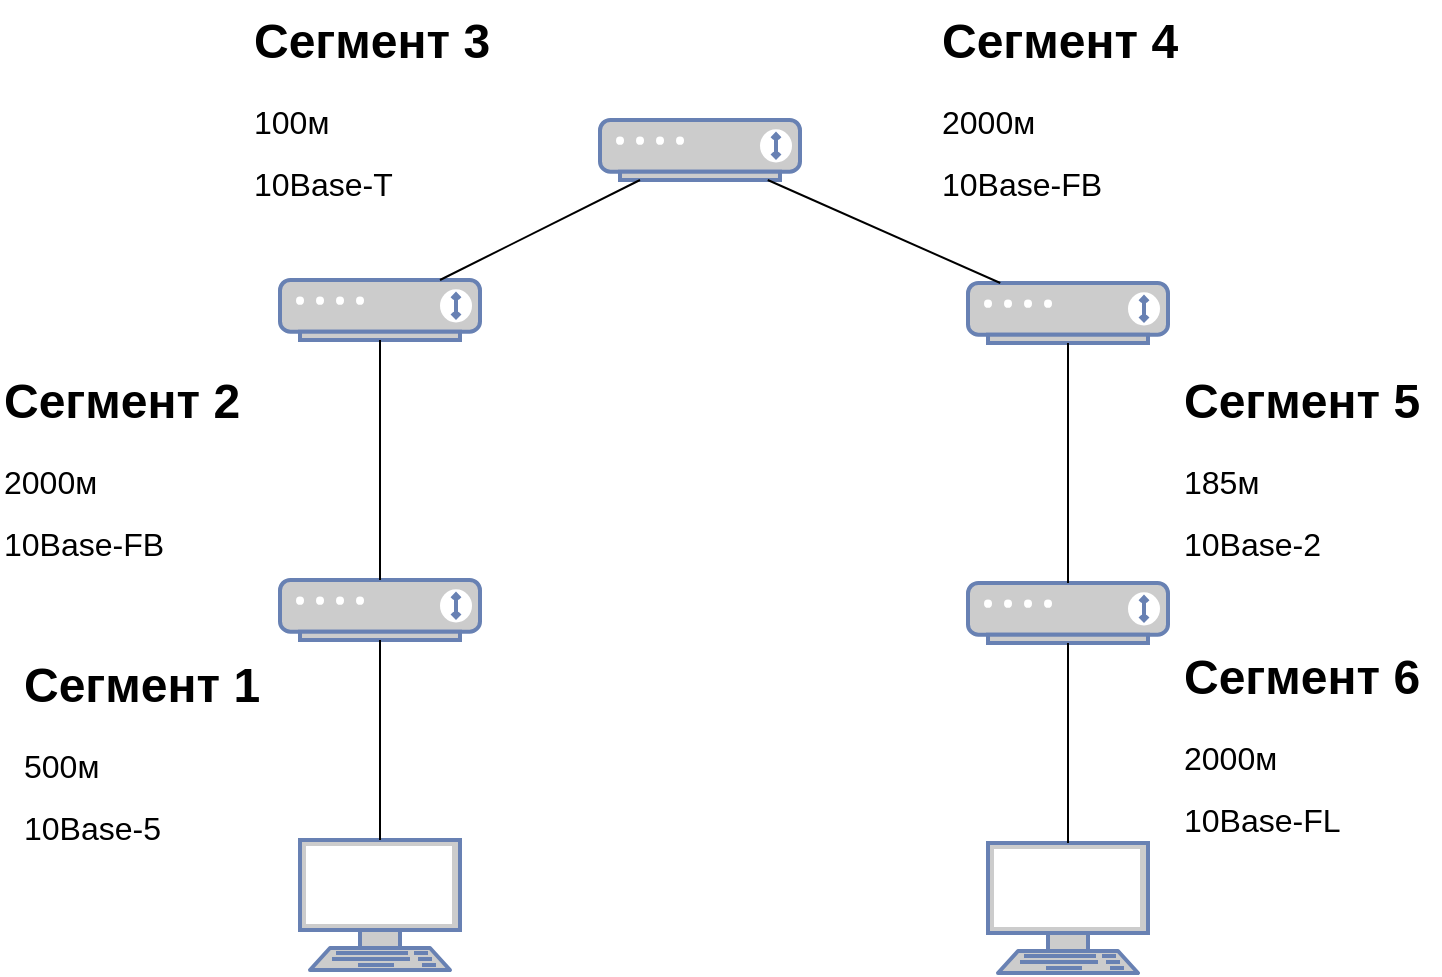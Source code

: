 <mxfile version="24.7.17" pages="3">
  <diagram id="4_qM17bUobcCjn5Uw-wH" name="1_1">
    <mxGraphModel dx="1050" dy="1823" grid="1" gridSize="10" guides="1" tooltips="1" connect="1" arrows="1" fold="1" page="1" pageScale="1" pageWidth="827" pageHeight="1169" math="0" shadow="0">
      <root>
        <mxCell id="0" />
        <mxCell id="1" parent="0" />
        <mxCell id="6JkHiXTs_nG9bjC8GOmk-1" value="" style="fontColor=#0066CC;verticalAlign=top;verticalLabelPosition=bottom;labelPosition=center;align=center;html=1;outlineConnect=0;fillColor=#CCCCCC;strokeColor=#6881B3;gradientColor=none;gradientDirection=north;strokeWidth=2;shape=mxgraph.networks.terminal;" vertex="1" parent="1">
          <mxGeometry x="190" y="-720" width="80" height="65" as="geometry" />
        </mxCell>
        <mxCell id="6JkHiXTs_nG9bjC8GOmk-2" value="" style="fontColor=#0066CC;verticalAlign=top;verticalLabelPosition=bottom;labelPosition=center;align=center;html=1;outlineConnect=0;fillColor=#CCCCCC;strokeColor=#6881B3;gradientColor=none;gradientDirection=north;strokeWidth=2;shape=mxgraph.networks.modem;" vertex="1" parent="1">
          <mxGeometry x="180" y="-850" width="100" height="30" as="geometry" />
        </mxCell>
        <mxCell id="6JkHiXTs_nG9bjC8GOmk-3" value="" style="fontColor=#0066CC;verticalAlign=top;verticalLabelPosition=bottom;labelPosition=center;align=center;html=1;outlineConnect=0;fillColor=#CCCCCC;strokeColor=#6881B3;gradientColor=none;gradientDirection=north;strokeWidth=2;shape=mxgraph.networks.modem;" vertex="1" parent="1">
          <mxGeometry x="180" y="-1000" width="100" height="30" as="geometry" />
        </mxCell>
        <mxCell id="6JkHiXTs_nG9bjC8GOmk-4" value="" style="fontColor=#0066CC;verticalAlign=top;verticalLabelPosition=bottom;labelPosition=center;align=center;html=1;outlineConnect=0;fillColor=#CCCCCC;strokeColor=#6881B3;gradientColor=none;gradientDirection=north;strokeWidth=2;shape=mxgraph.networks.terminal;" vertex="1" parent="1">
          <mxGeometry x="534" y="-718.5" width="80" height="65" as="geometry" />
        </mxCell>
        <mxCell id="6JkHiXTs_nG9bjC8GOmk-5" value="" style="fontColor=#0066CC;verticalAlign=top;verticalLabelPosition=bottom;labelPosition=center;align=center;html=1;outlineConnect=0;fillColor=#CCCCCC;strokeColor=#6881B3;gradientColor=none;gradientDirection=north;strokeWidth=2;shape=mxgraph.networks.modem;" vertex="1" parent="1">
          <mxGeometry x="524" y="-848.5" width="100" height="30" as="geometry" />
        </mxCell>
        <mxCell id="6JkHiXTs_nG9bjC8GOmk-6" value="" style="fontColor=#0066CC;verticalAlign=top;verticalLabelPosition=bottom;labelPosition=center;align=center;html=1;outlineConnect=0;fillColor=#CCCCCC;strokeColor=#6881B3;gradientColor=none;gradientDirection=north;strokeWidth=2;shape=mxgraph.networks.modem;" vertex="1" parent="1">
          <mxGeometry x="524" y="-998.5" width="100" height="30" as="geometry" />
        </mxCell>
        <mxCell id="6JkHiXTs_nG9bjC8GOmk-7" value="" style="fontColor=#0066CC;verticalAlign=top;verticalLabelPosition=bottom;labelPosition=center;align=center;html=1;outlineConnect=0;fillColor=#CCCCCC;strokeColor=#6881B3;gradientColor=none;gradientDirection=north;strokeWidth=2;shape=mxgraph.networks.modem;" vertex="1" parent="1">
          <mxGeometry x="340" y="-1080" width="100" height="30" as="geometry" />
        </mxCell>
        <mxCell id="6JkHiXTs_nG9bjC8GOmk-8" value="" style="endArrow=none;html=1;rounded=0;" edge="1" parent="1" source="6JkHiXTs_nG9bjC8GOmk-1" target="6JkHiXTs_nG9bjC8GOmk-2">
          <mxGeometry width="50" height="50" relative="1" as="geometry">
            <mxPoint x="530" y="-870" as="sourcePoint" />
            <mxPoint x="580" y="-920" as="targetPoint" />
          </mxGeometry>
        </mxCell>
        <mxCell id="6JkHiXTs_nG9bjC8GOmk-9" value="" style="endArrow=none;html=1;rounded=0;" edge="1" parent="1" source="6JkHiXTs_nG9bjC8GOmk-2" target="6JkHiXTs_nG9bjC8GOmk-3">
          <mxGeometry width="50" height="50" relative="1" as="geometry">
            <mxPoint x="260" y="-870" as="sourcePoint" />
            <mxPoint x="240" y="-950" as="targetPoint" />
          </mxGeometry>
        </mxCell>
        <mxCell id="6JkHiXTs_nG9bjC8GOmk-12" value="" style="endArrow=none;html=1;rounded=0;" edge="1" parent="1" source="6JkHiXTs_nG9bjC8GOmk-3" target="6JkHiXTs_nG9bjC8GOmk-7">
          <mxGeometry width="50" height="50" relative="1" as="geometry">
            <mxPoint x="230" y="-1020.711" as="sourcePoint" />
            <mxPoint x="230" y="-1070.711" as="targetPoint" />
          </mxGeometry>
        </mxCell>
        <mxCell id="6JkHiXTs_nG9bjC8GOmk-14" value="" style="endArrow=none;html=1;rounded=0;" edge="1" parent="1" source="6JkHiXTs_nG9bjC8GOmk-6" target="6JkHiXTs_nG9bjC8GOmk-7">
          <mxGeometry width="50" height="50" relative="1" as="geometry">
            <mxPoint x="574" y="-1019.211" as="sourcePoint" />
            <mxPoint x="574" y="-1069.211" as="targetPoint" />
          </mxGeometry>
        </mxCell>
        <mxCell id="6JkHiXTs_nG9bjC8GOmk-15" value="" style="endArrow=none;html=1;rounded=0;" edge="1" parent="1" source="6JkHiXTs_nG9bjC8GOmk-6" target="6JkHiXTs_nG9bjC8GOmk-5">
          <mxGeometry width="50" height="50" relative="1" as="geometry">
            <mxPoint x="574" y="-918.5" as="sourcePoint" />
            <mxPoint x="574" y="-897.789" as="targetPoint" />
          </mxGeometry>
        </mxCell>
        <mxCell id="6JkHiXTs_nG9bjC8GOmk-16" value="" style="endArrow=none;html=1;rounded=0;entryX=0.5;entryY=0;entryDx=0;entryDy=0;entryPerimeter=0;" edge="1" parent="1" source="6JkHiXTs_nG9bjC8GOmk-5" target="6JkHiXTs_nG9bjC8GOmk-4">
          <mxGeometry width="50" height="50" relative="1" as="geometry">
            <mxPoint x="574" y="-768.5" as="sourcePoint" />
            <mxPoint x="574" y="-747.789" as="targetPoint" />
          </mxGeometry>
        </mxCell>
        <mxCell id="6JkHiXTs_nG9bjC8GOmk-17" value="&lt;h1 style=&quot;margin-top: 0px;&quot;&gt;&lt;font style=&quot;font-size: 24px;&quot;&gt;Сегмент 1&lt;br&gt;&lt;/font&gt;&lt;/h1&gt;&lt;p&gt;&lt;font size=&quot;3&quot;&gt;500м&lt;/font&gt;&lt;/p&gt;&lt;p&gt;&lt;font size=&quot;3&quot;&gt;10Base-5&lt;br&gt;&lt;/font&gt;&lt;/p&gt;" style="text;html=1;whiteSpace=wrap;overflow=hidden;rounded=0;" vertex="1" parent="1">
          <mxGeometry x="50" y="-818.5" width="130" height="102" as="geometry" />
        </mxCell>
        <mxCell id="6JkHiXTs_nG9bjC8GOmk-18" value="&lt;h1 style=&quot;margin-top: 0px;&quot;&gt;&lt;font style=&quot;font-size: 24px;&quot;&gt;Сегмент 2&lt;br&gt;&lt;/font&gt;&lt;/h1&gt;&lt;p&gt;&lt;font size=&quot;3&quot;&gt;2000м&lt;/font&gt;&lt;/p&gt;&lt;p&gt;&lt;font size=&quot;3&quot;&gt;10Base-FB&lt;br&gt;&lt;/font&gt;&lt;/p&gt;" style="text;html=1;whiteSpace=wrap;overflow=hidden;rounded=0;" vertex="1" parent="1">
          <mxGeometry x="40" y="-960" width="130" height="102" as="geometry" />
        </mxCell>
        <mxCell id="6JkHiXTs_nG9bjC8GOmk-19" value="&lt;h1 style=&quot;margin-top: 0px;&quot;&gt;&lt;font style=&quot;font-size: 24px;&quot;&gt;Сегмент 3&lt;br&gt;&lt;/font&gt;&lt;/h1&gt;&lt;p&gt;&lt;font size=&quot;3&quot;&gt;100м&lt;/font&gt;&lt;/p&gt;&lt;p&gt;&lt;font size=&quot;3&quot;&gt;10Base-T&lt;br&gt;&lt;/font&gt;&lt;/p&gt;" style="text;html=1;whiteSpace=wrap;overflow=hidden;rounded=0;" vertex="1" parent="1">
          <mxGeometry x="165" y="-1140" width="130" height="102" as="geometry" />
        </mxCell>
        <mxCell id="6JkHiXTs_nG9bjC8GOmk-20" value="&lt;h1 style=&quot;margin-top: 0px;&quot;&gt;&lt;font style=&quot;font-size: 24px;&quot;&gt;Сегмент 4&lt;br&gt;&lt;/font&gt;&lt;/h1&gt;&lt;p&gt;&lt;font size=&quot;3&quot;&gt;2000м&lt;/font&gt;&lt;/p&gt;&lt;p&gt;&lt;font size=&quot;3&quot;&gt;10Base-FB&lt;br&gt;&lt;/font&gt;&lt;/p&gt;" style="text;html=1;whiteSpace=wrap;overflow=hidden;rounded=0;" vertex="1" parent="1">
          <mxGeometry x="509" y="-1140" width="130" height="102" as="geometry" />
        </mxCell>
        <mxCell id="6JkHiXTs_nG9bjC8GOmk-21" value="&lt;h1 style=&quot;margin-top: 0px;&quot;&gt;&lt;font style=&quot;font-size: 24px;&quot;&gt;Сегмент 5&lt;br&gt;&lt;/font&gt;&lt;/h1&gt;&lt;p&gt;&lt;font size=&quot;3&quot;&gt;185м&lt;/font&gt;&lt;/p&gt;&lt;p&gt;&lt;font size=&quot;3&quot;&gt;10Base-2&lt;br&gt;&lt;/font&gt;&lt;/p&gt;" style="text;html=1;whiteSpace=wrap;overflow=hidden;rounded=0;" vertex="1" parent="1">
          <mxGeometry x="630" y="-960" width="130" height="102" as="geometry" />
        </mxCell>
        <mxCell id="6JkHiXTs_nG9bjC8GOmk-22" value="&lt;h1 style=&quot;margin-top: 0px;&quot;&gt;&lt;font style=&quot;font-size: 24px;&quot;&gt;Сегмент 6&lt;br&gt;&lt;/font&gt;&lt;/h1&gt;&lt;p&gt;&lt;font size=&quot;3&quot;&gt;2000м&lt;/font&gt;&lt;/p&gt;&lt;p&gt;&lt;font size=&quot;3&quot;&gt;10Base-FL&lt;br&gt;&lt;/font&gt;&lt;/p&gt;" style="text;html=1;whiteSpace=wrap;overflow=hidden;rounded=0;" vertex="1" parent="1">
          <mxGeometry x="630" y="-822" width="130" height="102" as="geometry" />
        </mxCell>
      </root>
    </mxGraphModel>
  </diagram>
  <diagram name="1_2" id="k2XQTzBNQgiXqa1_bb5Q">
    <mxGraphModel dx="1050" dy="1823" grid="1" gridSize="10" guides="1" tooltips="1" connect="1" arrows="1" fold="1" page="1" pageScale="1" pageWidth="827" pageHeight="1169" math="0" shadow="0">
      <root>
        <mxCell id="fuzpcfoQdvur9mySEW6Z-0" />
        <mxCell id="fuzpcfoQdvur9mySEW6Z-1" parent="fuzpcfoQdvur9mySEW6Z-0" />
        <mxCell id="fuzpcfoQdvur9mySEW6Z-2" value="" style="fontColor=#0066CC;verticalAlign=top;verticalLabelPosition=bottom;labelPosition=center;align=center;html=1;outlineConnect=0;fillColor=#CCCCCC;strokeColor=#6881B3;gradientColor=none;gradientDirection=north;strokeWidth=2;shape=mxgraph.networks.terminal;" parent="fuzpcfoQdvur9mySEW6Z-1" vertex="1">
          <mxGeometry x="190" y="-720" width="80" height="65" as="geometry" />
        </mxCell>
        <mxCell id="fuzpcfoQdvur9mySEW6Z-3" value="" style="fontColor=#0066CC;verticalAlign=top;verticalLabelPosition=bottom;labelPosition=center;align=center;html=1;outlineConnect=0;fillColor=#CCCCCC;strokeColor=#6881B3;gradientColor=none;gradientDirection=north;strokeWidth=2;shape=mxgraph.networks.modem;" parent="fuzpcfoQdvur9mySEW6Z-1" vertex="1">
          <mxGeometry x="180" y="-850" width="100" height="30" as="geometry" />
        </mxCell>
        <mxCell id="fuzpcfoQdvur9mySEW6Z-4" value="" style="fontColor=#0066CC;verticalAlign=top;verticalLabelPosition=bottom;labelPosition=center;align=center;html=1;outlineConnect=0;fillColor=#CCCCCC;strokeColor=#6881B3;gradientColor=none;gradientDirection=north;strokeWidth=2;shape=mxgraph.networks.modem;" parent="fuzpcfoQdvur9mySEW6Z-1" vertex="1">
          <mxGeometry x="180" y="-1000" width="100" height="30" as="geometry" />
        </mxCell>
        <mxCell id="fuzpcfoQdvur9mySEW6Z-5" value="" style="fontColor=#0066CC;verticalAlign=top;verticalLabelPosition=bottom;labelPosition=center;align=center;html=1;outlineConnect=0;fillColor=#CCCCCC;strokeColor=#6881B3;gradientColor=none;gradientDirection=north;strokeWidth=2;shape=mxgraph.networks.terminal;" parent="fuzpcfoQdvur9mySEW6Z-1" vertex="1">
          <mxGeometry x="534" y="-718.5" width="80" height="65" as="geometry" />
        </mxCell>
        <mxCell id="fuzpcfoQdvur9mySEW6Z-6" value="" style="fontColor=#0066CC;verticalAlign=top;verticalLabelPosition=bottom;labelPosition=center;align=center;html=1;outlineConnect=0;fillColor=#CCCCCC;strokeColor=#6881B3;gradientColor=none;gradientDirection=north;strokeWidth=2;shape=mxgraph.networks.modem;" parent="fuzpcfoQdvur9mySEW6Z-1" vertex="1">
          <mxGeometry x="524" y="-848.5" width="100" height="30" as="geometry" />
        </mxCell>
        <mxCell id="fuzpcfoQdvur9mySEW6Z-7" value="" style="fontColor=#0066CC;verticalAlign=top;verticalLabelPosition=bottom;labelPosition=center;align=center;html=1;outlineConnect=0;fillColor=#CCCCCC;strokeColor=#6881B3;gradientColor=none;gradientDirection=north;strokeWidth=2;shape=mxgraph.networks.modem;" parent="fuzpcfoQdvur9mySEW6Z-1" vertex="1">
          <mxGeometry x="524" y="-998.5" width="100" height="30" as="geometry" />
        </mxCell>
        <mxCell id="fuzpcfoQdvur9mySEW6Z-8" value="" style="fontColor=#0066CC;verticalAlign=top;verticalLabelPosition=bottom;labelPosition=center;align=center;html=1;outlineConnect=0;fillColor=#CCCCCC;strokeColor=#6881B3;gradientColor=none;gradientDirection=north;strokeWidth=2;shape=mxgraph.networks.modem;" parent="fuzpcfoQdvur9mySEW6Z-1" vertex="1">
          <mxGeometry x="340" y="-1080" width="100" height="30" as="geometry" />
        </mxCell>
        <mxCell id="fuzpcfoQdvur9mySEW6Z-9" value="" style="endArrow=none;html=1;rounded=0;" parent="fuzpcfoQdvur9mySEW6Z-1" source="fuzpcfoQdvur9mySEW6Z-2" target="fuzpcfoQdvur9mySEW6Z-3" edge="1">
          <mxGeometry width="50" height="50" relative="1" as="geometry">
            <mxPoint x="530" y="-870" as="sourcePoint" />
            <mxPoint x="580" y="-920" as="targetPoint" />
          </mxGeometry>
        </mxCell>
        <mxCell id="fuzpcfoQdvur9mySEW6Z-10" value="" style="endArrow=none;html=1;rounded=0;" parent="fuzpcfoQdvur9mySEW6Z-1" source="fuzpcfoQdvur9mySEW6Z-3" target="fuzpcfoQdvur9mySEW6Z-4" edge="1">
          <mxGeometry width="50" height="50" relative="1" as="geometry">
            <mxPoint x="260" y="-870" as="sourcePoint" />
            <mxPoint x="240" y="-950" as="targetPoint" />
          </mxGeometry>
        </mxCell>
        <mxCell id="fuzpcfoQdvur9mySEW6Z-11" value="" style="endArrow=none;html=1;rounded=0;" parent="fuzpcfoQdvur9mySEW6Z-1" source="fuzpcfoQdvur9mySEW6Z-4" target="fuzpcfoQdvur9mySEW6Z-8" edge="1">
          <mxGeometry width="50" height="50" relative="1" as="geometry">
            <mxPoint x="230" y="-1020.711" as="sourcePoint" />
            <mxPoint x="230" y="-1070.711" as="targetPoint" />
          </mxGeometry>
        </mxCell>
        <mxCell id="fuzpcfoQdvur9mySEW6Z-12" value="" style="endArrow=none;html=1;rounded=0;" parent="fuzpcfoQdvur9mySEW6Z-1" source="fuzpcfoQdvur9mySEW6Z-7" target="fuzpcfoQdvur9mySEW6Z-8" edge="1">
          <mxGeometry width="50" height="50" relative="1" as="geometry">
            <mxPoint x="574" y="-1019.211" as="sourcePoint" />
            <mxPoint x="574" y="-1069.211" as="targetPoint" />
          </mxGeometry>
        </mxCell>
        <mxCell id="fuzpcfoQdvur9mySEW6Z-13" value="" style="endArrow=none;html=1;rounded=0;" parent="fuzpcfoQdvur9mySEW6Z-1" source="fuzpcfoQdvur9mySEW6Z-7" target="fuzpcfoQdvur9mySEW6Z-6" edge="1">
          <mxGeometry width="50" height="50" relative="1" as="geometry">
            <mxPoint x="574" y="-918.5" as="sourcePoint" />
            <mxPoint x="574" y="-897.789" as="targetPoint" />
          </mxGeometry>
        </mxCell>
        <mxCell id="fuzpcfoQdvur9mySEW6Z-14" value="" style="endArrow=none;html=1;rounded=0;entryX=0.5;entryY=0;entryDx=0;entryDy=0;entryPerimeter=0;" parent="fuzpcfoQdvur9mySEW6Z-1" source="fuzpcfoQdvur9mySEW6Z-6" target="fuzpcfoQdvur9mySEW6Z-5" edge="1">
          <mxGeometry width="50" height="50" relative="1" as="geometry">
            <mxPoint x="574" y="-768.5" as="sourcePoint" />
            <mxPoint x="574" y="-747.789" as="targetPoint" />
          </mxGeometry>
        </mxCell>
        <mxCell id="fuzpcfoQdvur9mySEW6Z-15" value="&lt;h1 style=&quot;margin-top: 0px;&quot;&gt;&lt;font style=&quot;font-size: 24px;&quot;&gt;Сегмент 1&lt;br&gt;&lt;/font&gt;&lt;/h1&gt;&lt;p&gt;&lt;font size=&quot;3&quot;&gt;100м&lt;/font&gt;&lt;/p&gt;&lt;p&gt;&lt;font size=&quot;3&quot;&gt;10Base-T&lt;br&gt;&lt;/font&gt;&lt;/p&gt;" style="text;html=1;whiteSpace=wrap;overflow=hidden;rounded=0;" parent="fuzpcfoQdvur9mySEW6Z-1" vertex="1">
          <mxGeometry x="50" y="-818.5" width="130" height="102" as="geometry" />
        </mxCell>
        <mxCell id="fuzpcfoQdvur9mySEW6Z-16" value="&lt;h1 style=&quot;margin-top: 0px;&quot;&gt;&lt;font style=&quot;font-size: 24px;&quot;&gt;Сегмент 2&lt;br&gt;&lt;/font&gt;&lt;/h1&gt;&lt;p&gt;&lt;font size=&quot;3&quot;&gt;2000м&lt;/font&gt;&lt;/p&gt;&lt;p&gt;&lt;font size=&quot;3&quot;&gt;10Base-FL&lt;br&gt;&lt;/font&gt;&lt;/p&gt;" style="text;html=1;whiteSpace=wrap;overflow=hidden;rounded=0;" parent="fuzpcfoQdvur9mySEW6Z-1" vertex="1">
          <mxGeometry x="40" y="-960" width="130" height="102" as="geometry" />
        </mxCell>
        <mxCell id="fuzpcfoQdvur9mySEW6Z-17" value="&lt;h1 style=&quot;margin-top: 0px;&quot;&gt;&lt;font style=&quot;font-size: 24px;&quot;&gt;Сегмент 3&lt;br&gt;&lt;/font&gt;&lt;/h1&gt;&lt;p&gt;&lt;font size=&quot;3&quot;&gt;185м&lt;/font&gt;&lt;/p&gt;&lt;p&gt;&lt;font size=&quot;3&quot;&gt;10Base-2&lt;br&gt;&lt;/font&gt;&lt;/p&gt;" style="text;html=1;whiteSpace=wrap;overflow=hidden;rounded=0;" parent="fuzpcfoQdvur9mySEW6Z-1" vertex="1">
          <mxGeometry x="165" y="-1140" width="130" height="102" as="geometry" />
        </mxCell>
        <mxCell id="fuzpcfoQdvur9mySEW6Z-18" value="&lt;h1 style=&quot;margin-top: 0px;&quot;&gt;&lt;font style=&quot;font-size: 24px;&quot;&gt;Сегмент 4&lt;br&gt;&lt;/font&gt;&lt;/h1&gt;&lt;p&gt;&lt;font size=&quot;3&quot;&gt;2000м&lt;/font&gt;&lt;/p&gt;&lt;p&gt;&lt;font size=&quot;3&quot;&gt;10Base-FB&lt;br&gt;&lt;/font&gt;&lt;/p&gt;" style="text;html=1;whiteSpace=wrap;overflow=hidden;rounded=0;" parent="fuzpcfoQdvur9mySEW6Z-1" vertex="1">
          <mxGeometry x="509" y="-1140" width="130" height="102" as="geometry" />
        </mxCell>
        <mxCell id="fuzpcfoQdvur9mySEW6Z-19" value="&lt;h1 style=&quot;margin-top: 0px;&quot;&gt;&lt;font style=&quot;font-size: 24px;&quot;&gt;Сегмент 5&lt;br&gt;&lt;/font&gt;&lt;/h1&gt;&lt;p&gt;&lt;font size=&quot;3&quot;&gt;100м&lt;/font&gt;&lt;/p&gt;&lt;p&gt;&lt;font size=&quot;3&quot;&gt;10Base-T&lt;/font&gt;&lt;/p&gt;" style="text;html=1;whiteSpace=wrap;overflow=hidden;rounded=0;" parent="fuzpcfoQdvur9mySEW6Z-1" vertex="1">
          <mxGeometry x="630" y="-960" width="130" height="102" as="geometry" />
        </mxCell>
        <mxCell id="fuzpcfoQdvur9mySEW6Z-20" value="&lt;h1 style=&quot;margin-top: 0px;&quot;&gt;&lt;font style=&quot;font-size: 24px;&quot;&gt;Сегмент 6&lt;br&gt;&lt;/font&gt;&lt;/h1&gt;&lt;p&gt;&lt;font size=&quot;3&quot;&gt;2000м&lt;/font&gt;&lt;/p&gt;&lt;p&gt;&lt;font size=&quot;3&quot;&gt;10Base-FL&lt;br&gt;&lt;/font&gt;&lt;/p&gt;" style="text;html=1;whiteSpace=wrap;overflow=hidden;rounded=0;" parent="fuzpcfoQdvur9mySEW6Z-1" vertex="1">
          <mxGeometry x="630" y="-822" width="130" height="102" as="geometry" />
        </mxCell>
      </root>
    </mxGraphModel>
  </diagram>
  <diagram name="1_3" id="P4xGqjRudJBuNZIJzMXy">
    <mxGraphModel dx="1050" dy="1823" grid="1" gridSize="10" guides="1" tooltips="1" connect="1" arrows="1" fold="1" page="1" pageScale="1" pageWidth="827" pageHeight="1169" math="0" shadow="0">
      <root>
        <mxCell id="PpNqn-BNdfoZhhUWiEXb-0" />
        <mxCell id="PpNqn-BNdfoZhhUWiEXb-1" parent="PpNqn-BNdfoZhhUWiEXb-0" />
        <mxCell id="PpNqn-BNdfoZhhUWiEXb-2" value="" style="fontColor=#0066CC;verticalAlign=top;verticalLabelPosition=bottom;labelPosition=center;align=center;html=1;outlineConnect=0;fillColor=#CCCCCC;strokeColor=#6881B3;gradientColor=none;gradientDirection=north;strokeWidth=2;shape=mxgraph.networks.terminal;" vertex="1" parent="PpNqn-BNdfoZhhUWiEXb-1">
          <mxGeometry x="190" y="-720" width="80" height="65" as="geometry" />
        </mxCell>
        <mxCell id="PpNqn-BNdfoZhhUWiEXb-3" value="" style="fontColor=#0066CC;verticalAlign=top;verticalLabelPosition=bottom;labelPosition=center;align=center;html=1;outlineConnect=0;fillColor=#CCCCCC;strokeColor=#6881B3;gradientColor=none;gradientDirection=north;strokeWidth=2;shape=mxgraph.networks.modem;" vertex="1" parent="PpNqn-BNdfoZhhUWiEXb-1">
          <mxGeometry x="180" y="-850" width="100" height="30" as="geometry" />
        </mxCell>
        <mxCell id="PpNqn-BNdfoZhhUWiEXb-4" value="" style="fontColor=#0066CC;verticalAlign=top;verticalLabelPosition=bottom;labelPosition=center;align=center;html=1;outlineConnect=0;fillColor=#CCCCCC;strokeColor=#6881B3;gradientColor=none;gradientDirection=north;strokeWidth=2;shape=mxgraph.networks.modem;" vertex="1" parent="PpNqn-BNdfoZhhUWiEXb-1">
          <mxGeometry x="180" y="-1000" width="100" height="30" as="geometry" />
        </mxCell>
        <mxCell id="PpNqn-BNdfoZhhUWiEXb-5" value="" style="fontColor=#0066CC;verticalAlign=top;verticalLabelPosition=bottom;labelPosition=center;align=center;html=1;outlineConnect=0;fillColor=#CCCCCC;strokeColor=#6881B3;gradientColor=none;gradientDirection=north;strokeWidth=2;shape=mxgraph.networks.terminal;" vertex="1" parent="PpNqn-BNdfoZhhUWiEXb-1">
          <mxGeometry x="534" y="-718.5" width="80" height="65" as="geometry" />
        </mxCell>
        <mxCell id="PpNqn-BNdfoZhhUWiEXb-6" value="" style="fontColor=#0066CC;verticalAlign=top;verticalLabelPosition=bottom;labelPosition=center;align=center;html=1;outlineConnect=0;fillColor=#CCCCCC;strokeColor=#6881B3;gradientColor=none;gradientDirection=north;strokeWidth=2;shape=mxgraph.networks.modem;" vertex="1" parent="PpNqn-BNdfoZhhUWiEXb-1">
          <mxGeometry x="524" y="-848.5" width="100" height="30" as="geometry" />
        </mxCell>
        <mxCell id="PpNqn-BNdfoZhhUWiEXb-7" value="" style="fontColor=#0066CC;verticalAlign=top;verticalLabelPosition=bottom;labelPosition=center;align=center;html=1;outlineConnect=0;fillColor=#CCCCCC;strokeColor=#6881B3;gradientColor=none;gradientDirection=north;strokeWidth=2;shape=mxgraph.networks.modem;" vertex="1" parent="PpNqn-BNdfoZhhUWiEXb-1">
          <mxGeometry x="524" y="-998.5" width="100" height="30" as="geometry" />
        </mxCell>
        <mxCell id="PpNqn-BNdfoZhhUWiEXb-8" value="" style="fontColor=#0066CC;verticalAlign=top;verticalLabelPosition=bottom;labelPosition=center;align=center;html=1;outlineConnect=0;fillColor=#CCCCCC;strokeColor=#6881B3;gradientColor=none;gradientDirection=north;strokeWidth=2;shape=mxgraph.networks.modem;" vertex="1" parent="PpNqn-BNdfoZhhUWiEXb-1">
          <mxGeometry x="340" y="-1080" width="100" height="30" as="geometry" />
        </mxCell>
        <mxCell id="PpNqn-BNdfoZhhUWiEXb-9" value="" style="endArrow=none;html=1;rounded=0;" edge="1" parent="PpNqn-BNdfoZhhUWiEXb-1" source="PpNqn-BNdfoZhhUWiEXb-2" target="PpNqn-BNdfoZhhUWiEXb-3">
          <mxGeometry width="50" height="50" relative="1" as="geometry">
            <mxPoint x="530" y="-870" as="sourcePoint" />
            <mxPoint x="580" y="-920" as="targetPoint" />
          </mxGeometry>
        </mxCell>
        <mxCell id="PpNqn-BNdfoZhhUWiEXb-10" value="" style="endArrow=none;html=1;rounded=0;" edge="1" parent="PpNqn-BNdfoZhhUWiEXb-1" source="PpNqn-BNdfoZhhUWiEXb-3" target="PpNqn-BNdfoZhhUWiEXb-4">
          <mxGeometry width="50" height="50" relative="1" as="geometry">
            <mxPoint x="260" y="-870" as="sourcePoint" />
            <mxPoint x="240" y="-950" as="targetPoint" />
          </mxGeometry>
        </mxCell>
        <mxCell id="PpNqn-BNdfoZhhUWiEXb-11" value="" style="endArrow=none;html=1;rounded=0;" edge="1" parent="PpNqn-BNdfoZhhUWiEXb-1" source="PpNqn-BNdfoZhhUWiEXb-4" target="PpNqn-BNdfoZhhUWiEXb-8">
          <mxGeometry width="50" height="50" relative="1" as="geometry">
            <mxPoint x="230" y="-1020.711" as="sourcePoint" />
            <mxPoint x="230" y="-1070.711" as="targetPoint" />
          </mxGeometry>
        </mxCell>
        <mxCell id="PpNqn-BNdfoZhhUWiEXb-12" value="" style="endArrow=none;html=1;rounded=0;" edge="1" parent="PpNqn-BNdfoZhhUWiEXb-1" source="PpNqn-BNdfoZhhUWiEXb-7" target="PpNqn-BNdfoZhhUWiEXb-8">
          <mxGeometry width="50" height="50" relative="1" as="geometry">
            <mxPoint x="574" y="-1019.211" as="sourcePoint" />
            <mxPoint x="574" y="-1069.211" as="targetPoint" />
          </mxGeometry>
        </mxCell>
        <mxCell id="PpNqn-BNdfoZhhUWiEXb-13" value="" style="endArrow=none;html=1;rounded=0;" edge="1" parent="PpNqn-BNdfoZhhUWiEXb-1" source="PpNqn-BNdfoZhhUWiEXb-7" target="PpNqn-BNdfoZhhUWiEXb-6">
          <mxGeometry width="50" height="50" relative="1" as="geometry">
            <mxPoint x="574" y="-918.5" as="sourcePoint" />
            <mxPoint x="574" y="-897.789" as="targetPoint" />
          </mxGeometry>
        </mxCell>
        <mxCell id="PpNqn-BNdfoZhhUWiEXb-14" value="" style="endArrow=none;html=1;rounded=0;entryX=0.5;entryY=0;entryDx=0;entryDy=0;entryPerimeter=0;" edge="1" parent="PpNqn-BNdfoZhhUWiEXb-1" source="PpNqn-BNdfoZhhUWiEXb-6" target="PpNqn-BNdfoZhhUWiEXb-5">
          <mxGeometry width="50" height="50" relative="1" as="geometry">
            <mxPoint x="574" y="-768.5" as="sourcePoint" />
            <mxPoint x="574" y="-747.789" as="targetPoint" />
          </mxGeometry>
        </mxCell>
        <mxCell id="PpNqn-BNdfoZhhUWiEXb-15" value="&lt;h1 style=&quot;margin-top: 0px;&quot;&gt;&lt;font style=&quot;font-size: 24px;&quot;&gt;Сегмент 1&lt;br&gt;&lt;/font&gt;&lt;/h1&gt;&lt;p&gt;&lt;font size=&quot;3&quot;&gt;25м&lt;/font&gt;&lt;/p&gt;&lt;p&gt;&lt;font size=&quot;3&quot;&gt;10Base-T&lt;br&gt;&lt;/font&gt;&lt;/p&gt;" style="text;html=1;whiteSpace=wrap;overflow=hidden;rounded=0;" vertex="1" parent="PpNqn-BNdfoZhhUWiEXb-1">
          <mxGeometry x="50" y="-818.5" width="130" height="102" as="geometry" />
        </mxCell>
        <mxCell id="PpNqn-BNdfoZhhUWiEXb-16" value="&lt;h1 style=&quot;margin-top: 0px;&quot;&gt;&lt;font style=&quot;font-size: 24px;&quot;&gt;Сегмент 2&lt;br&gt;&lt;/font&gt;&lt;/h1&gt;&lt;p&gt;&lt;font size=&quot;3&quot;&gt;250м&lt;/font&gt;&lt;/p&gt;&lt;p&gt;&lt;font size=&quot;3&quot;&gt;10Base-FL&lt;br&gt;&lt;/font&gt;&lt;/p&gt;" style="text;html=1;whiteSpace=wrap;overflow=hidden;rounded=0;" vertex="1" parent="PpNqn-BNdfoZhhUWiEXb-1">
          <mxGeometry x="40" y="-960" width="130" height="102" as="geometry" />
        </mxCell>
        <mxCell id="PpNqn-BNdfoZhhUWiEXb-17" value="&lt;h1 style=&quot;margin-top: 0px;&quot;&gt;&lt;font style=&quot;font-size: 24px;&quot;&gt;Сегмент 3&lt;br&gt;&lt;/font&gt;&lt;/h1&gt;&lt;p&gt;&lt;font size=&quot;3&quot;&gt;40м&lt;/font&gt;&lt;/p&gt;&lt;p&gt;&lt;font size=&quot;3&quot;&gt;10Base-2&lt;br&gt;&lt;/font&gt;&lt;/p&gt;" style="text;html=1;whiteSpace=wrap;overflow=hidden;rounded=0;" vertex="1" parent="PpNqn-BNdfoZhhUWiEXb-1">
          <mxGeometry x="165" y="-1140" width="130" height="102" as="geometry" />
        </mxCell>
        <mxCell id="PpNqn-BNdfoZhhUWiEXb-18" value="&lt;h1 style=&quot;margin-top: 0px;&quot;&gt;&lt;font style=&quot;font-size: 24px;&quot;&gt;Сегмент 4&lt;br&gt;&lt;/font&gt;&lt;/h1&gt;&lt;p&gt;&lt;font size=&quot;3&quot;&gt;250м&lt;/font&gt;&lt;/p&gt;&lt;p&gt;&lt;font size=&quot;3&quot;&gt;10Base-FB&lt;br&gt;&lt;/font&gt;&lt;/p&gt;" style="text;html=1;whiteSpace=wrap;overflow=hidden;rounded=0;" vertex="1" parent="PpNqn-BNdfoZhhUWiEXb-1">
          <mxGeometry x="509" y="-1140" width="130" height="102" as="geometry" />
        </mxCell>
        <mxCell id="PpNqn-BNdfoZhhUWiEXb-19" value="&lt;h1 style=&quot;margin-top: 0px;&quot;&gt;&lt;font style=&quot;font-size: 24px;&quot;&gt;Сегмент 5&lt;br&gt;&lt;/font&gt;&lt;/h1&gt;&lt;p&gt;&lt;font size=&quot;3&quot;&gt;25м&lt;/font&gt;&lt;/p&gt;&lt;p&gt;&lt;font size=&quot;3&quot;&gt;10Base-T&lt;/font&gt;&lt;/p&gt;" style="text;html=1;whiteSpace=wrap;overflow=hidden;rounded=0;" vertex="1" parent="PpNqn-BNdfoZhhUWiEXb-1">
          <mxGeometry x="630" y="-960" width="130" height="102" as="geometry" />
        </mxCell>
        <mxCell id="PpNqn-BNdfoZhhUWiEXb-20" value="&lt;h1 style=&quot;margin-top: 0px;&quot;&gt;&lt;font style=&quot;font-size: 24px;&quot;&gt;Сегмент 6&lt;br&gt;&lt;/font&gt;&lt;/h1&gt;&lt;p&gt;&lt;font size=&quot;3&quot;&gt;250м&lt;/font&gt;&lt;/p&gt;&lt;p&gt;&lt;font size=&quot;3&quot;&gt;10Base-FL&lt;br&gt;&lt;/font&gt;&lt;/p&gt;" style="text;html=1;whiteSpace=wrap;overflow=hidden;rounded=0;" vertex="1" parent="PpNqn-BNdfoZhhUWiEXb-1">
          <mxGeometry x="630" y="-822" width="130" height="102" as="geometry" />
        </mxCell>
      </root>
    </mxGraphModel>
  </diagram>
</mxfile>
